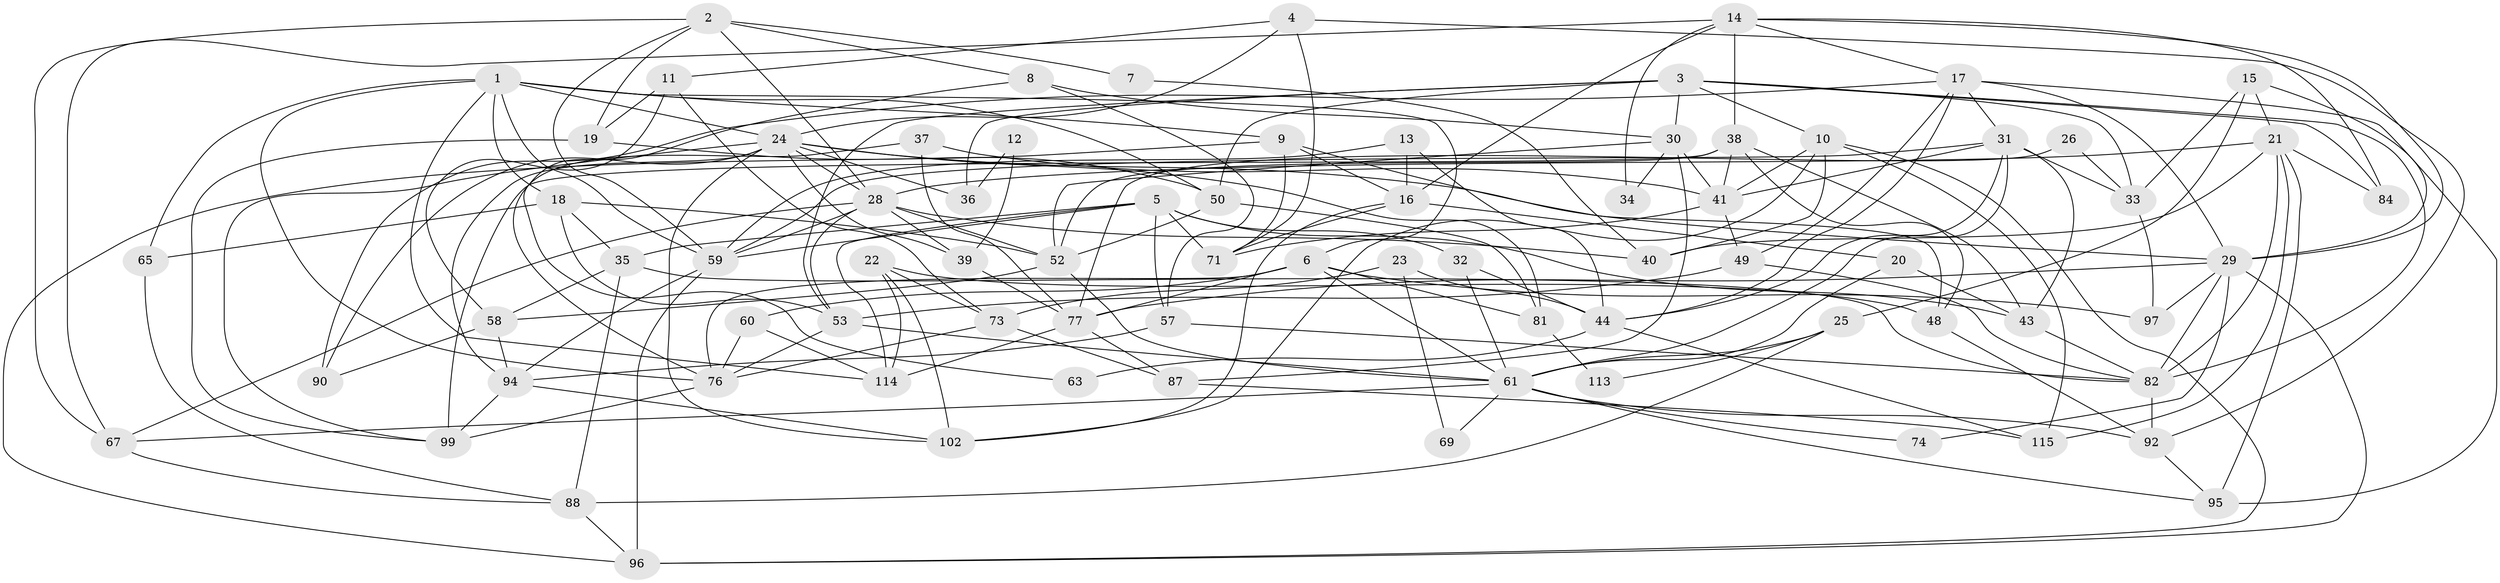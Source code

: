 // original degree distribution, {6: 0.11864406779661017, 5: 0.1864406779661017, 4: 0.2711864406779661, 2: 0.11864406779661017, 3: 0.2796610169491525, 7: 0.00847457627118644, 8: 0.01694915254237288}
// Generated by graph-tools (version 1.1) at 2025/11/02/27/25 16:11:17]
// undirected, 77 vertices, 193 edges
graph export_dot {
graph [start="1"]
  node [color=gray90,style=filled];
  1 [super="+70"];
  2 [super="+47"];
  3 [super="+104"];
  4 [super="+98"];
  5 [super="+72"];
  6 [super="+75"];
  7;
  8;
  9 [super="+55"];
  10 [super="+110"];
  11;
  12;
  13;
  14 [super="+64"];
  15 [super="+45"];
  16 [super="+62"];
  17 [super="+46"];
  18 [super="+105"];
  19;
  20;
  21 [super="+27"];
  22 [super="+42"];
  23;
  24 [super="+86"];
  25 [super="+93"];
  26;
  28 [super="+54"];
  29 [super="+109"];
  30 [super="+51"];
  31 [super="+68"];
  32;
  33 [super="+79"];
  34;
  35;
  36;
  37;
  38 [super="+100"];
  39;
  40 [super="+80"];
  41 [super="+85"];
  43;
  44 [super="+66"];
  48;
  49 [super="+89"];
  50 [super="+91"];
  52 [super="+56"];
  53 [super="+117"];
  57 [super="+108"];
  58;
  59 [super="+78"];
  60;
  61 [super="+118"];
  63;
  65;
  67;
  69;
  71;
  73;
  74;
  76 [super="+83"];
  77 [super="+112"];
  81;
  82 [super="+106"];
  84;
  87 [super="+111"];
  88 [super="+107"];
  90;
  92 [super="+101"];
  94 [super="+116"];
  95;
  96 [super="+103"];
  97;
  99;
  102;
  113;
  114;
  115;
  1 -- 114;
  1 -- 9;
  1 -- 76;
  1 -- 50;
  1 -- 65;
  1 -- 6;
  1 -- 24;
  1 -- 59;
  1 -- 18;
  2 -- 19;
  2 -- 67;
  2 -- 7;
  2 -- 8;
  2 -- 59;
  2 -- 28;
  3 -- 53;
  3 -- 36;
  3 -- 84;
  3 -- 10;
  3 -- 50;
  3 -- 82;
  3 -- 30;
  3 -- 33;
  4 -- 11;
  4 -- 92;
  4 -- 71;
  4 -- 24;
  5 -- 43;
  5 -- 114;
  5 -- 32;
  5 -- 35;
  5 -- 71;
  5 -- 57;
  5 -- 59;
  6 -- 61;
  6 -- 77;
  6 -- 76;
  6 -- 81;
  6 -- 60;
  6 -- 97;
  7 -- 40;
  8 -- 57;
  8 -- 63;
  8 -- 30;
  9 -- 48;
  9 -- 71;
  9 -- 96;
  9 -- 16;
  10 -- 102;
  10 -- 41;
  10 -- 115;
  10 -- 96;
  10 -- 40;
  11 -- 73;
  11 -- 58;
  11 -- 19;
  12 -- 36;
  12 -- 39;
  13 -- 44;
  13 -- 59;
  13 -- 16;
  14 -- 16;
  14 -- 67;
  14 -- 84;
  14 -- 38;
  14 -- 34;
  14 -- 29;
  14 -- 17;
  15 -- 33;
  15 -- 29;
  15 -- 25;
  15 -- 21;
  16 -- 102;
  16 -- 71;
  16 -- 20;
  17 -- 31;
  17 -- 90;
  17 -- 95;
  17 -- 29;
  17 -- 49;
  17 -- 44;
  18 -- 35 [weight=2];
  18 -- 65;
  18 -- 52;
  18 -- 53;
  19 -- 50;
  19 -- 99;
  20 -- 61;
  20 -- 43;
  21 -- 95;
  21 -- 40;
  21 -- 82;
  21 -- 115;
  21 -- 84;
  21 -- 28;
  22 -- 73;
  22 -- 48;
  22 -- 114;
  22 -- 102;
  23 -- 73;
  23 -- 44;
  23 -- 69;
  24 -- 39;
  24 -- 94;
  24 -- 29;
  24 -- 36;
  24 -- 99;
  24 -- 102;
  24 -- 81;
  24 -- 90;
  24 -- 28;
  25 -- 88;
  25 -- 61;
  25 -- 113;
  26 -- 33;
  26 -- 77;
  28 -- 53;
  28 -- 52;
  28 -- 67;
  28 -- 39;
  28 -- 40;
  28 -- 59;
  29 -- 82;
  29 -- 97;
  29 -- 74;
  29 -- 77;
  29 -- 96;
  30 -- 52;
  30 -- 34;
  30 -- 87;
  30 -- 41;
  31 -- 41;
  31 -- 43;
  31 -- 61;
  31 -- 59;
  31 -- 33;
  31 -- 44;
  32 -- 44;
  32 -- 61;
  33 -- 97;
  35 -- 58;
  35 -- 88;
  35 -- 82;
  37 -- 41;
  37 -- 77;
  37 -- 76;
  38 -- 99;
  38 -- 48;
  38 -- 52;
  38 -- 41;
  38 -- 43;
  39 -- 77;
  41 -- 71;
  41 -- 49;
  43 -- 82;
  44 -- 115;
  44 -- 63;
  48 -- 92;
  49 -- 82;
  49 -- 53;
  50 -- 52;
  50 -- 81;
  52 -- 61;
  52 -- 58;
  53 -- 61;
  53 -- 76;
  57 -- 82;
  57 -- 94;
  58 -- 90;
  58 -- 94;
  59 -- 96;
  59 -- 94;
  60 -- 114;
  60 -- 76;
  61 -- 67;
  61 -- 95;
  61 -- 74;
  61 -- 69;
  61 -- 92;
  65 -- 88;
  67 -- 88;
  73 -- 76;
  73 -- 87;
  76 -- 99;
  77 -- 114;
  77 -- 87;
  81 -- 113;
  82 -- 92;
  87 -- 115;
  88 -- 96;
  92 -- 95;
  94 -- 99;
  94 -- 102;
}
